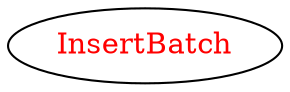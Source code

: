 digraph dependencyGraph {
 concentrate=true;
 ranksep="2.0";
 rankdir="LR"; 
 splines="ortho";
"InsertBatch" [fontcolor="red"];
}